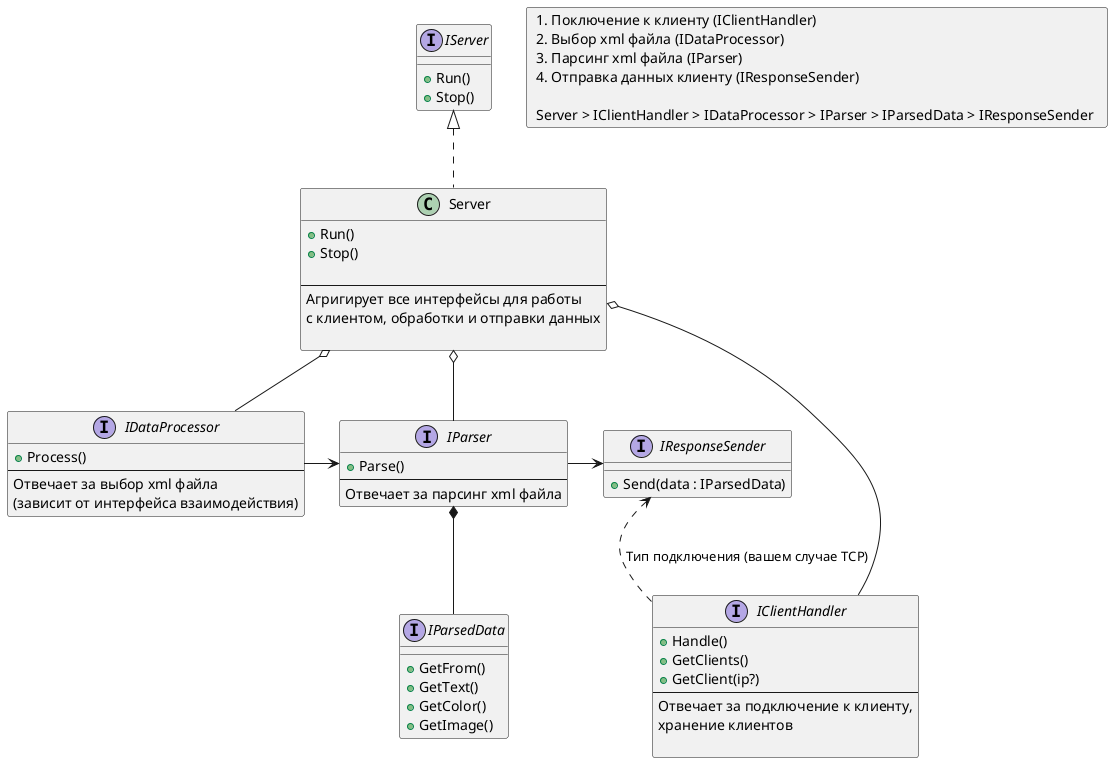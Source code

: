 ﻿@startuml
!define INTERFACE interface

card card [
    1. Поключение к клиенту (IClientHandler)
    2. Выбор xml файла (IDataProcessor)
    3. Парсинг xml файла (IParser)
    4. Отправка данных клиенту (IResponseSender)
    
    Server > IClientHandler > IDataProcessor > IParser > IParsedData > IResponseSender 
]

INTERFACE IServer{
    + Run()
    + Stop()
    }
    
INTERFACE IClientHandler {
  + Handle()
  + GetClients()
  + GetClient(ip?)
  --
  Отвечает за подключение к клиенту,
  хранение клиентов 
    
}
  
INTERFACE IDataProcessor {
  + Process()
  --
  Отвечает за выбор xml файла
  (зависит от интерфейса взаимодействия)
}

INTERFACE IParser {
  + Parse()
  --
  Отвечает за парсинг xml файла
}

INTERFACE IParsedData {
  + GetFrom()
  + GetText()
  + GetColor()
  + GetImage()
}

INTERFACE IResponseSender {
  + Send(data : IParsedData)
}

CLASS Server {
    + Run()
    + Stop()
  
  --
  Агригирует все интерфейсы для работы
  с клиентом, обработки и отправки данных
  
}

IServer <|.. Server
Server o-- IClientHandler
Server o-- IDataProcessor
Server o-- IParser

IParser *-- IParsedData

IDataProcessor -right-> IParser
IParser -right-> IResponseSender


IResponseSender <.. IClientHandler : "Тип подключения (вашем случае TCP)"
 

@enduml